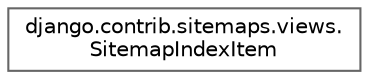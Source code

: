 digraph "Graphical Class Hierarchy"
{
 // LATEX_PDF_SIZE
  bgcolor="transparent";
  edge [fontname=Helvetica,fontsize=10,labelfontname=Helvetica,labelfontsize=10];
  node [fontname=Helvetica,fontsize=10,shape=box,height=0.2,width=0.4];
  rankdir="LR";
  Node0 [id="Node000000",label="django.contrib.sitemaps.views.\lSitemapIndexItem",height=0.2,width=0.4,color="grey40", fillcolor="white", style="filled",URL="$classdjango_1_1contrib_1_1sitemaps_1_1views_1_1_sitemap_index_item.html",tooltip=" "];
}
